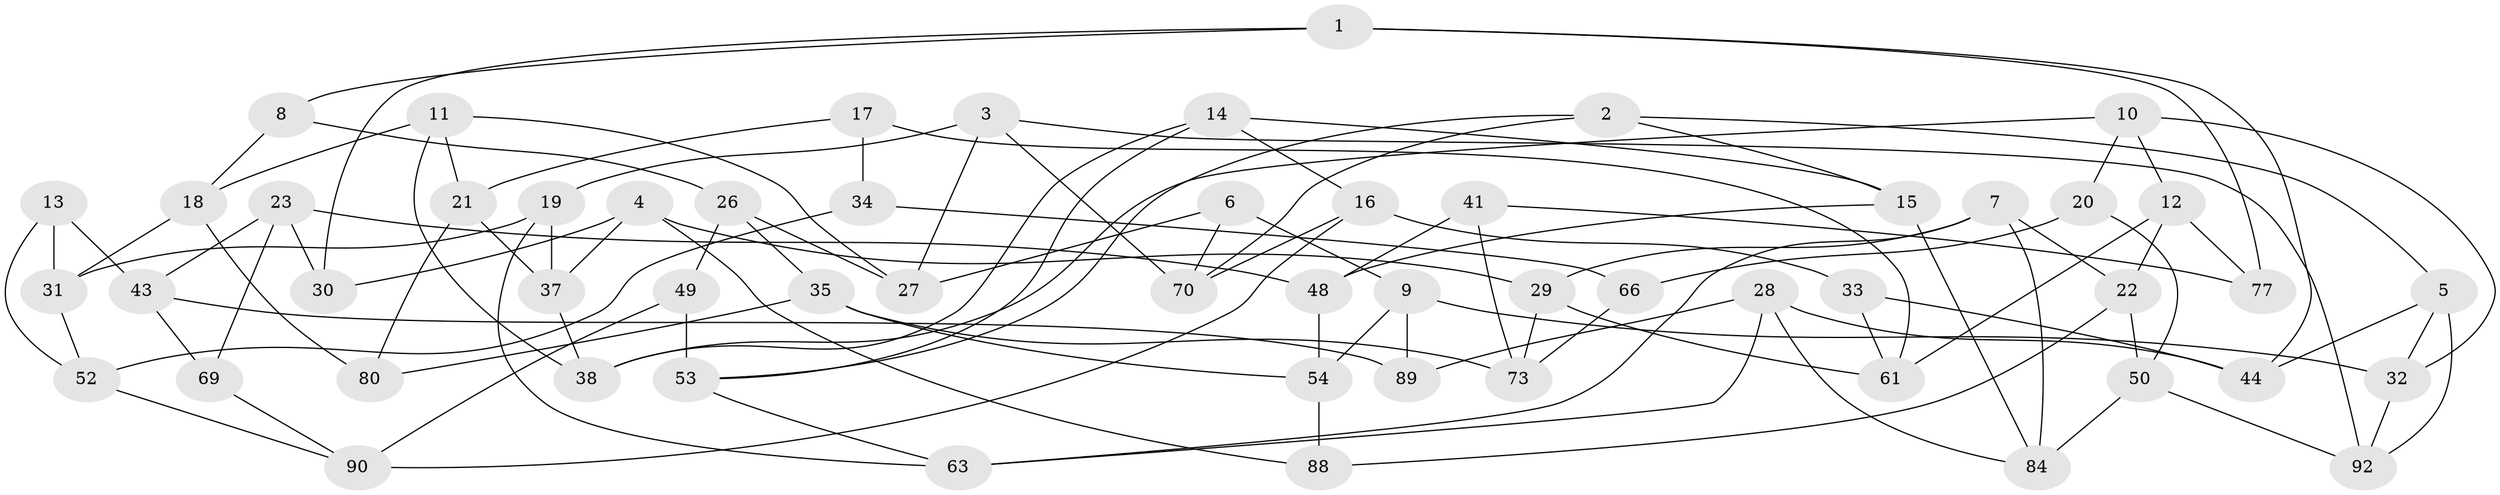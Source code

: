 // original degree distribution, {3: 1.0}
// Generated by graph-tools (version 1.1) at 2025/11/02/21/25 10:11:15]
// undirected, 57 vertices, 106 edges
graph export_dot {
graph [start="1"]
  node [color=gray90,style=filled];
  1 [super="+79"];
  2 [super="+78"];
  3 [super="+75"];
  4 [super="+65"];
  5 [super="+72"];
  6;
  7 [super="+42"];
  8;
  9 [super="+40"];
  10 [super="+36"];
  11 [super="+62"];
  12 [super="+67"];
  13;
  14 [super="+45"];
  15 [super="+24"];
  16 [super="+25"];
  17 [super="+99"];
  18 [super="+64"];
  19 [super="+60"];
  20;
  21 [super="+47"];
  22 [super="+46"];
  23 [super="+95"];
  26 [super="+56"];
  27 [super="+39"];
  28 [super="+91"];
  29 [super="+55"];
  30;
  31 [super="+51"];
  32 [super="+96"];
  33;
  34 [super="+85"];
  35 [super="+68"];
  37 [super="+86"];
  38 [super="+82"];
  41;
  43 [super="+87"];
  44 [super="+74"];
  48 [super="+94"];
  49;
  50 [super="+57"];
  52 [super="+83"];
  53 [super="+58"];
  54 [super="+59"];
  61 [super="+71"];
  63 [super="+76"];
  66;
  69;
  70 [super="+81"];
  73 [super="+93"];
  77;
  80;
  84 [super="+98"];
  88;
  89;
  90 [super="+100"];
  92 [super="+97"];
  1 -- 30;
  1 -- 44;
  1 -- 8;
  1 -- 77;
  2 -- 53;
  2 -- 15;
  2 -- 5;
  2 -- 70;
  3 -- 27;
  3 -- 92;
  3 -- 70;
  3 -- 19;
  4 -- 30;
  4 -- 88;
  4 -- 37;
  4 -- 29;
  5 -- 92;
  5 -- 32;
  5 -- 44;
  6 -- 9;
  6 -- 70;
  6 -- 27;
  7 -- 22;
  7 -- 63;
  7 -- 84;
  7 -- 29;
  8 -- 26;
  8 -- 18;
  9 -- 89;
  9 -- 32;
  9 -- 54;
  10 -- 12;
  10 -- 20;
  10 -- 38;
  10 -- 32;
  11 -- 21;
  11 -- 27;
  11 -- 18;
  11 -- 38;
  12 -- 77;
  12 -- 61;
  12 -- 22;
  13 -- 52;
  13 -- 31;
  13 -- 43;
  14 -- 15;
  14 -- 53;
  14 -- 38;
  14 -- 16;
  15 -- 84;
  15 -- 48;
  16 -- 70;
  16 -- 33;
  16 -- 90;
  17 -- 61;
  17 -- 34 [weight=2];
  17 -- 21;
  18 -- 80;
  18 -- 31;
  19 -- 63;
  19 -- 31;
  19 -- 37;
  20 -- 66;
  20 -- 50;
  21 -- 37;
  21 -- 80;
  22 -- 88;
  22 -- 50;
  23 -- 69;
  23 -- 30;
  23 -- 48;
  23 -- 43;
  26 -- 49;
  26 -- 35;
  26 -- 27;
  28 -- 89;
  28 -- 44;
  28 -- 84;
  28 -- 63;
  29 -- 61;
  29 -- 73;
  31 -- 52;
  32 -- 92;
  33 -- 44;
  33 -- 61;
  34 -- 52;
  34 -- 66;
  35 -- 80;
  35 -- 54;
  35 -- 73;
  37 -- 38;
  41 -- 48;
  41 -- 77;
  41 -- 73;
  43 -- 89;
  43 -- 69;
  48 -- 54;
  49 -- 90;
  49 -- 53;
  50 -- 84;
  50 -- 92;
  52 -- 90;
  53 -- 63;
  54 -- 88;
  66 -- 73;
  69 -- 90;
}
